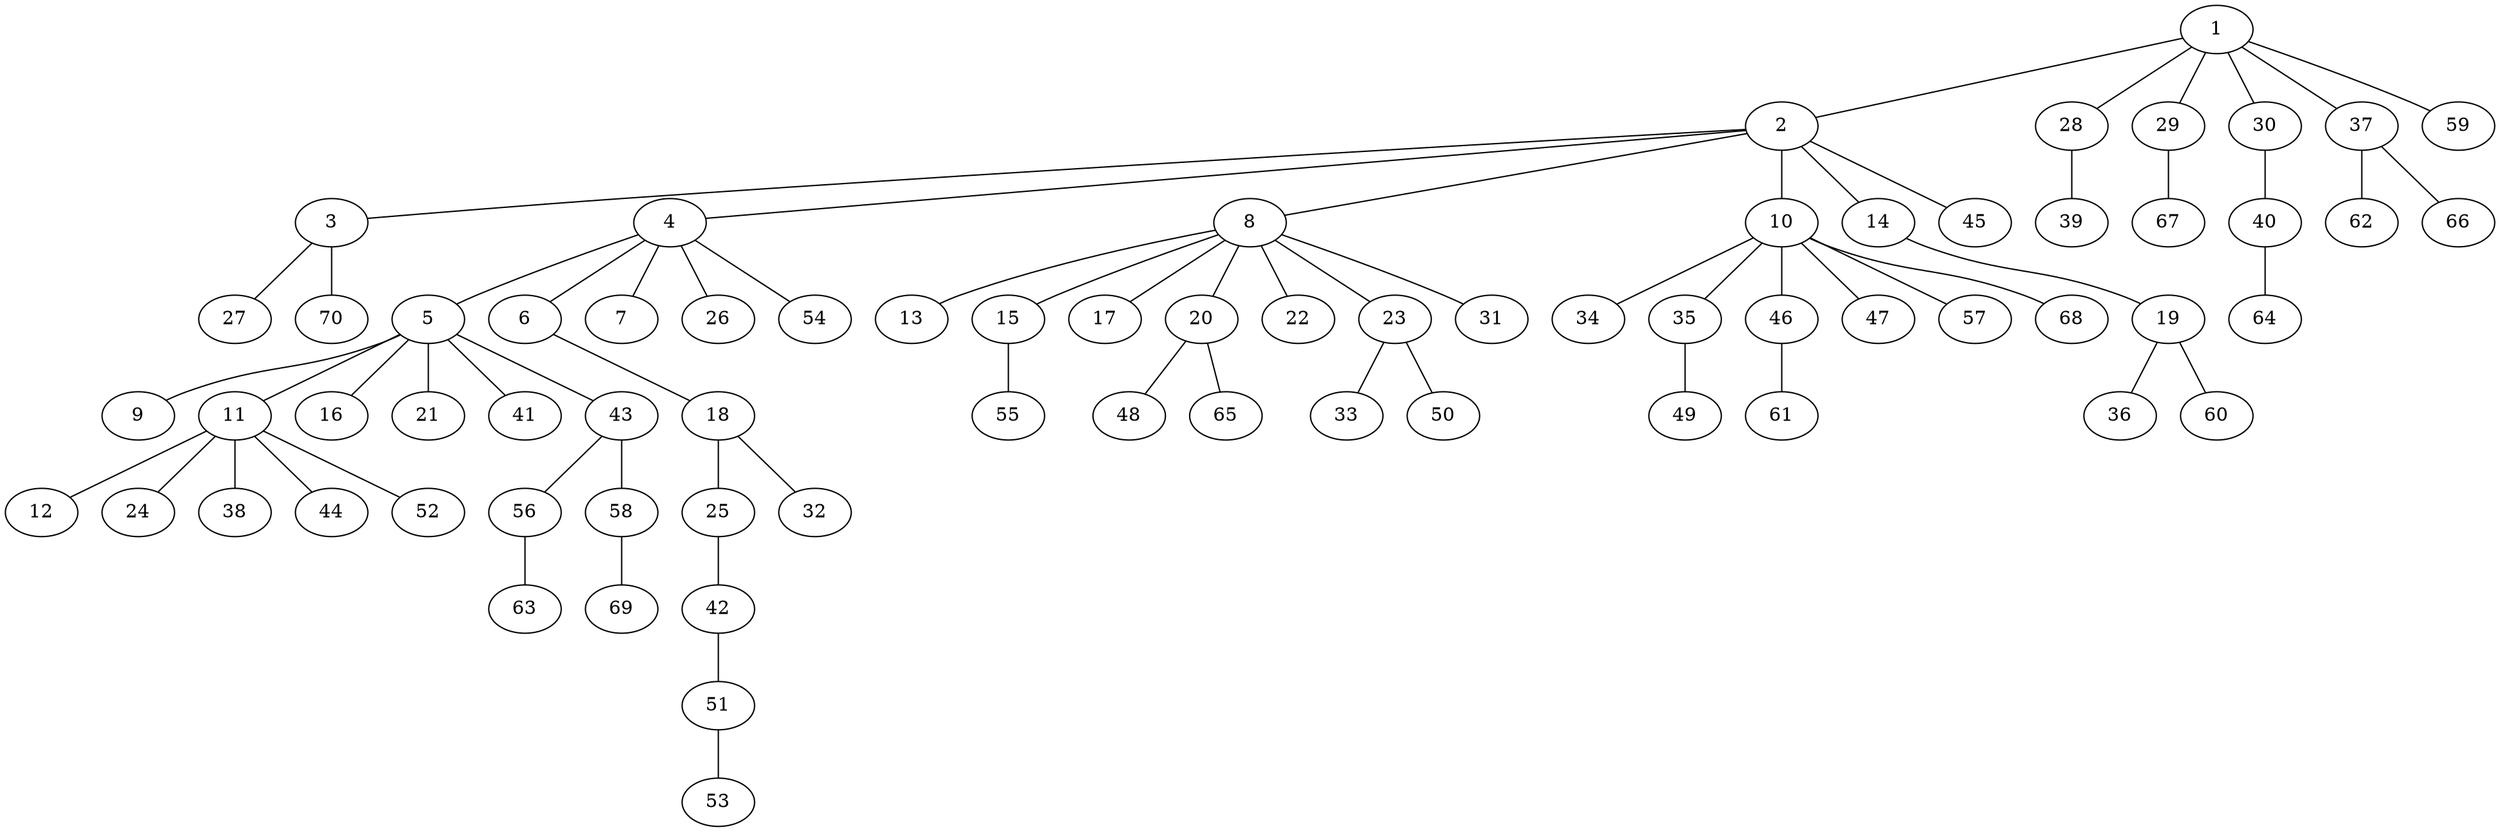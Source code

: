 graph graphname {1--2
1--28
1--29
1--30
1--37
1--59
2--3
2--4
2--8
2--10
2--14
2--45
3--27
3--70
4--5
4--6
4--7
4--26
4--54
5--9
5--11
5--16
5--21
5--41
5--43
6--18
8--13
8--15
8--17
8--20
8--22
8--23
8--31
10--34
10--35
10--46
10--47
10--57
10--68
11--12
11--24
11--38
11--44
11--52
14--19
15--55
18--25
18--32
19--36
19--60
20--48
20--65
23--33
23--50
25--42
28--39
29--67
30--40
35--49
37--62
37--66
40--64
42--51
43--56
43--58
46--61
51--53
56--63
58--69
}